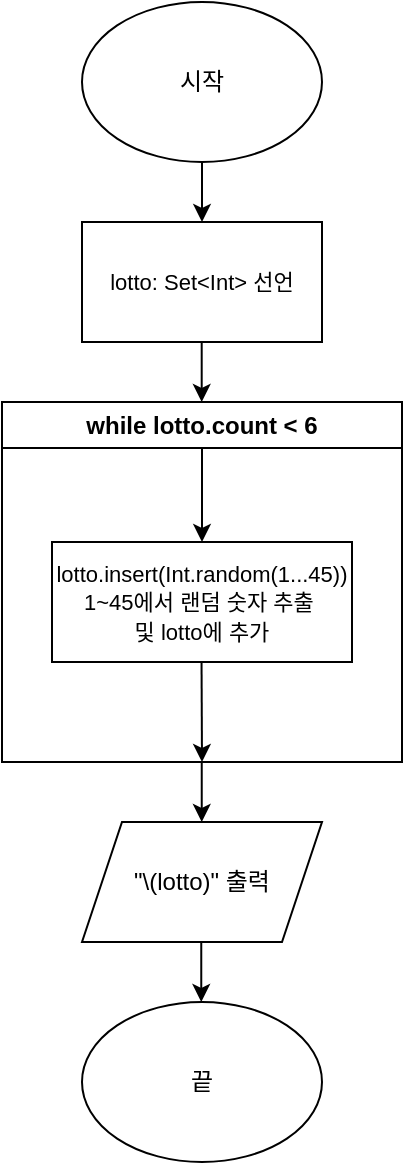 <mxfile version="24.6.5" type="device">
  <diagram name="페이지-1" id="-yjcsuDPPfiVAaao8u9j">
    <mxGraphModel dx="837" dy="698" grid="1" gridSize="10" guides="1" tooltips="1" connect="1" arrows="1" fold="1" page="1" pageScale="1" pageWidth="827" pageHeight="1169" math="0" shadow="0">
      <root>
        <mxCell id="0" />
        <mxCell id="1" parent="0" />
        <mxCell id="3bp__K_LEtmGNQhIIfoa-1" value="시작" style="ellipse;whiteSpace=wrap;html=1;" vertex="1" parent="1">
          <mxGeometry x="280" y="60" width="120" height="80" as="geometry" />
        </mxCell>
        <mxCell id="3bp__K_LEtmGNQhIIfoa-2" value="while lotto.count &amp;lt; 6" style="swimlane;whiteSpace=wrap;html=1;" vertex="1" parent="1">
          <mxGeometry x="240" y="260" width="200" height="180" as="geometry" />
        </mxCell>
        <mxCell id="3bp__K_LEtmGNQhIIfoa-5" value="&lt;span style=&quot;font-size: 11px;&quot;&gt;lotto.insert(Int.random(1...45))&lt;/span&gt;&lt;div&gt;&lt;span style=&quot;font-size: 11px;&quot;&gt;1~45에서 랜덤 숫자 추출&amp;nbsp;&lt;/span&gt;&lt;/div&gt;&lt;div&gt;&lt;span style=&quot;font-size: 11px;&quot;&gt;및 lotto에 추가&lt;/span&gt;&lt;/div&gt;" style="rounded=0;whiteSpace=wrap;html=1;" vertex="1" parent="3bp__K_LEtmGNQhIIfoa-2">
          <mxGeometry x="25" y="70" width="150" height="60" as="geometry" />
        </mxCell>
        <mxCell id="3bp__K_LEtmGNQhIIfoa-7" value="" style="endArrow=classic;html=1;rounded=0;entryX=0.5;entryY=0;entryDx=0;entryDy=0;" edge="1" parent="3bp__K_LEtmGNQhIIfoa-2" target="3bp__K_LEtmGNQhIIfoa-5">
          <mxGeometry width="50" height="50" relative="1" as="geometry">
            <mxPoint x="100" y="23" as="sourcePoint" />
            <mxPoint x="100" y="40" as="targetPoint" />
          </mxGeometry>
        </mxCell>
        <mxCell id="3bp__K_LEtmGNQhIIfoa-20" value="" style="endArrow=classic;html=1;rounded=0;" edge="1" parent="3bp__K_LEtmGNQhIIfoa-2">
          <mxGeometry width="50" height="50" relative="1" as="geometry">
            <mxPoint x="99.77" y="130" as="sourcePoint" />
            <mxPoint x="100" y="180" as="targetPoint" />
          </mxGeometry>
        </mxCell>
        <mxCell id="3bp__K_LEtmGNQhIIfoa-6" value="" style="endArrow=classic;html=1;rounded=0;exitX=0.5;exitY=1;exitDx=0;exitDy=0;" edge="1" parent="1" source="3bp__K_LEtmGNQhIIfoa-1">
          <mxGeometry width="50" height="50" relative="1" as="geometry">
            <mxPoint x="370" y="430" as="sourcePoint" />
            <mxPoint x="340" y="170" as="targetPoint" />
          </mxGeometry>
        </mxCell>
        <mxCell id="3bp__K_LEtmGNQhIIfoa-10" value="&lt;font style=&quot;font-size: 11px;&quot;&gt;lotto: Set&amp;lt;Int&amp;gt;&amp;nbsp;&lt;/font&gt;&lt;span style=&quot;background-color: initial; font-size: 11px;&quot;&gt;선언&lt;/span&gt;" style="rounded=0;whiteSpace=wrap;html=1;" vertex="1" parent="1">
          <mxGeometry x="280" y="170" width="120" height="60" as="geometry" />
        </mxCell>
        <mxCell id="3bp__K_LEtmGNQhIIfoa-11" value="" style="endArrow=classic;html=1;rounded=0;exitX=0.5;exitY=1;exitDx=0;exitDy=0;" edge="1" parent="1">
          <mxGeometry width="50" height="50" relative="1" as="geometry">
            <mxPoint x="339.85" y="230" as="sourcePoint" />
            <mxPoint x="339.85" y="260" as="targetPoint" />
          </mxGeometry>
        </mxCell>
        <mxCell id="3bp__K_LEtmGNQhIIfoa-14" value="&quot;\(lotto)&quot; 출력" style="shape=parallelogram;perimeter=parallelogramPerimeter;whiteSpace=wrap;html=1;fixedSize=1;" vertex="1" parent="1">
          <mxGeometry x="280" y="470" width="120" height="60" as="geometry" />
        </mxCell>
        <mxCell id="3bp__K_LEtmGNQhIIfoa-15" value="" style="endArrow=classic;html=1;rounded=0;exitX=0.5;exitY=1;exitDx=0;exitDy=0;" edge="1" parent="1">
          <mxGeometry width="50" height="50" relative="1" as="geometry">
            <mxPoint x="339.87" y="440" as="sourcePoint" />
            <mxPoint x="339.87" y="470" as="targetPoint" />
          </mxGeometry>
        </mxCell>
        <mxCell id="3bp__K_LEtmGNQhIIfoa-16" value="끝" style="ellipse;whiteSpace=wrap;html=1;" vertex="1" parent="1">
          <mxGeometry x="280" y="560" width="120" height="80" as="geometry" />
        </mxCell>
        <mxCell id="3bp__K_LEtmGNQhIIfoa-17" value="" style="endArrow=classic;html=1;rounded=0;" edge="1" parent="1">
          <mxGeometry width="50" height="50" relative="1" as="geometry">
            <mxPoint x="339.63" y="530" as="sourcePoint" />
            <mxPoint x="339.63" y="560" as="targetPoint" />
          </mxGeometry>
        </mxCell>
      </root>
    </mxGraphModel>
  </diagram>
</mxfile>
